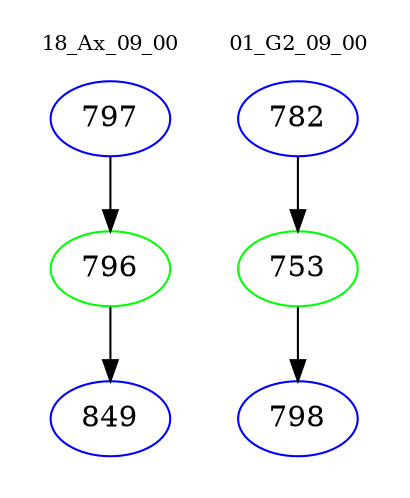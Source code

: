 digraph{
subgraph cluster_0 {
color = white
label = "18_Ax_09_00";
fontsize=10;
T0_797 [label="797", color="blue"]
T0_797 -> T0_796 [color="black"]
T0_796 [label="796", color="green"]
T0_796 -> T0_849 [color="black"]
T0_849 [label="849", color="blue"]
}
subgraph cluster_1 {
color = white
label = "01_G2_09_00";
fontsize=10;
T1_782 [label="782", color="blue"]
T1_782 -> T1_753 [color="black"]
T1_753 [label="753", color="green"]
T1_753 -> T1_798 [color="black"]
T1_798 [label="798", color="blue"]
}
}
